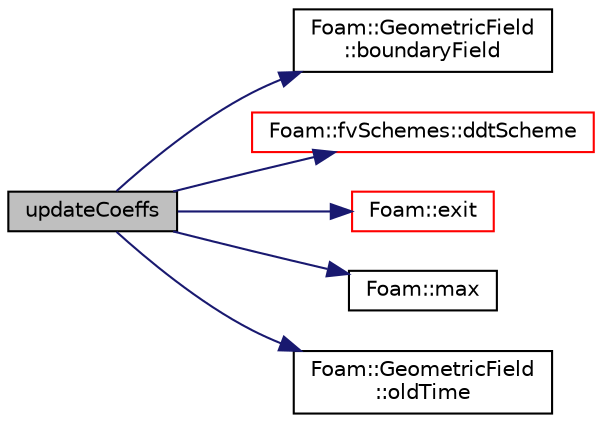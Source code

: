 digraph "updateCoeffs"
{
  bgcolor="transparent";
  edge [fontname="Helvetica",fontsize="10",labelfontname="Helvetica",labelfontsize="10"];
  node [fontname="Helvetica",fontsize="10",shape=record];
  rankdir="LR";
  Node633 [label="updateCoeffs",height=0.2,width=0.4,color="black", fillcolor="grey75", style="filled", fontcolor="black"];
  Node633 -> Node634 [color="midnightblue",fontsize="10",style="solid",fontname="Helvetica"];
  Node634 [label="Foam::GeometricField\l::boundaryField",height=0.2,width=0.4,color="black",URL="$a23249.html#a9ff7de36fba06b4f4f77a75142ad72b6",tooltip="Return const-reference to the boundary field. "];
  Node633 -> Node635 [color="midnightblue",fontsize="10",style="solid",fontname="Helvetica"];
  Node635 [label="Foam::fvSchemes::ddtScheme",height=0.2,width=0.4,color="red",URL="$a23345.html#a033ff02f80c783270f806f1e7769d83a"];
  Node633 -> Node644 [color="midnightblue",fontsize="10",style="solid",fontname="Helvetica"];
  Node644 [label="Foam::exit",height=0.2,width=0.4,color="red",URL="$a21851.html#a06ca7250d8e89caf05243ec094843642"];
  Node633 -> Node842 [color="midnightblue",fontsize="10",style="solid",fontname="Helvetica"];
  Node842 [label="Foam::max",height=0.2,width=0.4,color="black",URL="$a21851.html#ac993e906cf2774ae77e666bc24e81733"];
  Node633 -> Node931 [color="midnightblue",fontsize="10",style="solid",fontname="Helvetica"];
  Node931 [label="Foam::GeometricField\l::oldTime",height=0.2,width=0.4,color="black",URL="$a23249.html#a2f51be6de19012555f923b0902d64135",tooltip="Return old time field. "];
}
